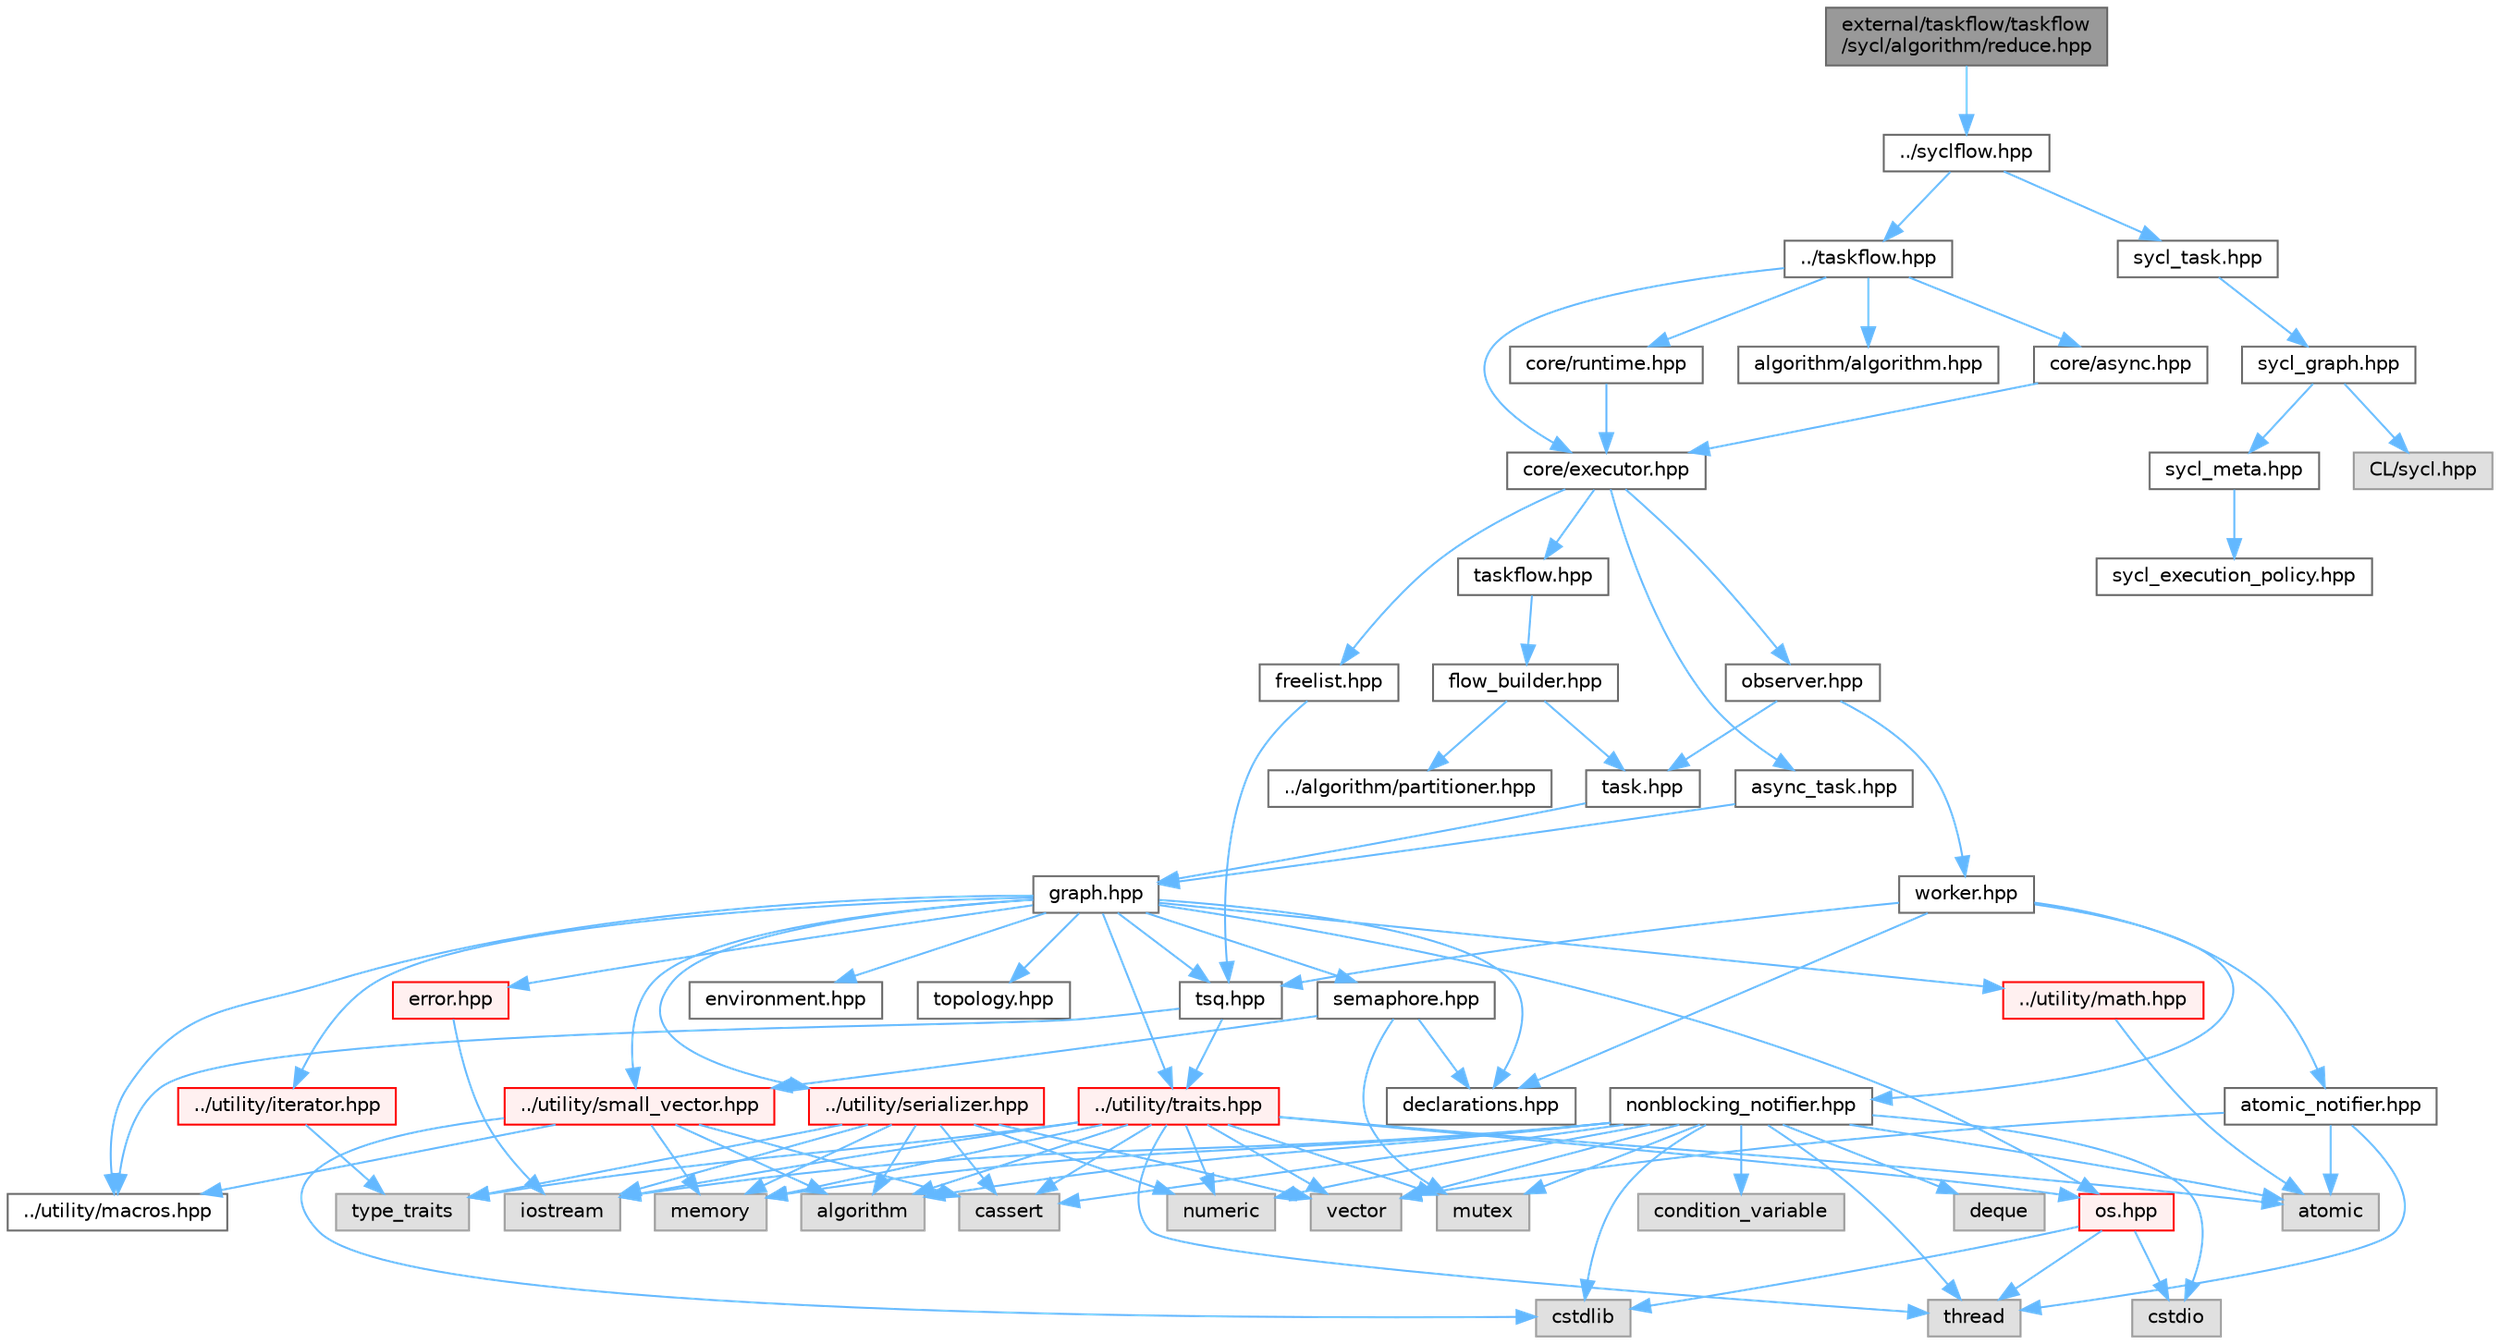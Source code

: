 digraph "external/taskflow/taskflow/sycl/algorithm/reduce.hpp"
{
 // LATEX_PDF_SIZE
  bgcolor="transparent";
  edge [fontname=Helvetica,fontsize=10,labelfontname=Helvetica,labelfontsize=10];
  node [fontname=Helvetica,fontsize=10,shape=box,height=0.2,width=0.4];
  Node1 [id="Node000001",label="external/taskflow/taskflow\l/sycl/algorithm/reduce.hpp",height=0.2,width=0.4,color="gray40", fillcolor="grey60", style="filled", fontcolor="black",tooltip=" "];
  Node1 -> Node2 [id="edge1_Node000001_Node000002",color="steelblue1",style="solid",tooltip=" "];
  Node2 [id="Node000002",label="../syclflow.hpp",height=0.2,width=0.4,color="grey40", fillcolor="white", style="filled",URL="$syclflow_8hpp.html",tooltip="main syclFlow include file"];
  Node2 -> Node3 [id="edge2_Node000002_Node000003",color="steelblue1",style="solid",tooltip=" "];
  Node3 [id="Node000003",label="../taskflow.hpp",height=0.2,width=0.4,color="grey40", fillcolor="white", style="filled",URL="$taskflow_8hpp.html",tooltip="main taskflow include file"];
  Node3 -> Node4 [id="edge3_Node000003_Node000004",color="steelblue1",style="solid",tooltip=" "];
  Node4 [id="Node000004",label="core/executor.hpp",height=0.2,width=0.4,color="grey40", fillcolor="white", style="filled",URL="$executor_8hpp.html",tooltip="executor include file"];
  Node4 -> Node5 [id="edge4_Node000004_Node000005",color="steelblue1",style="solid",tooltip=" "];
  Node5 [id="Node000005",label="observer.hpp",height=0.2,width=0.4,color="grey40", fillcolor="white", style="filled",URL="$observer_8hpp.html",tooltip="observer include file"];
  Node5 -> Node6 [id="edge5_Node000005_Node000006",color="steelblue1",style="solid",tooltip=" "];
  Node6 [id="Node000006",label="task.hpp",height=0.2,width=0.4,color="grey40", fillcolor="white", style="filled",URL="$task_8hpp.html",tooltip="task include file"];
  Node6 -> Node7 [id="edge6_Node000006_Node000007",color="steelblue1",style="solid",tooltip=" "];
  Node7 [id="Node000007",label="graph.hpp",height=0.2,width=0.4,color="grey40", fillcolor="white", style="filled",URL="$taskflow_2core_2graph_8hpp.html",tooltip="graph include file"];
  Node7 -> Node8 [id="edge7_Node000007_Node000008",color="steelblue1",style="solid",tooltip=" "];
  Node8 [id="Node000008",label="../utility/macros.hpp",height=0.2,width=0.4,color="grey40", fillcolor="white", style="filled",URL="$macros_8hpp.html",tooltip=" "];
  Node7 -> Node9 [id="edge8_Node000007_Node000009",color="steelblue1",style="solid",tooltip=" "];
  Node9 [id="Node000009",label="../utility/traits.hpp",height=0.2,width=0.4,color="red", fillcolor="#FFF0F0", style="filled",URL="$taskflow_2utility_2traits_8hpp.html",tooltip=" "];
  Node9 -> Node10 [id="edge9_Node000009_Node000010",color="steelblue1",style="solid",tooltip=" "];
  Node10 [id="Node000010",label="type_traits",height=0.2,width=0.4,color="grey60", fillcolor="#E0E0E0", style="filled",tooltip=" "];
  Node9 -> Node12 [id="edge10_Node000009_Node000012",color="steelblue1",style="solid",tooltip=" "];
  Node12 [id="Node000012",label="iostream",height=0.2,width=0.4,color="grey60", fillcolor="#E0E0E0", style="filled",tooltip=" "];
  Node9 -> Node14 [id="edge11_Node000009_Node000014",color="steelblue1",style="solid",tooltip=" "];
  Node14 [id="Node000014",label="mutex",height=0.2,width=0.4,color="grey60", fillcolor="#E0E0E0", style="filled",tooltip=" "];
  Node9 -> Node17 [id="edge12_Node000009_Node000017",color="steelblue1",style="solid",tooltip=" "];
  Node17 [id="Node000017",label="vector",height=0.2,width=0.4,color="grey60", fillcolor="#E0E0E0", style="filled",tooltip=" "];
  Node9 -> Node18 [id="edge13_Node000009_Node000018",color="steelblue1",style="solid",tooltip=" "];
  Node18 [id="Node000018",label="algorithm",height=0.2,width=0.4,color="grey60", fillcolor="#E0E0E0", style="filled",tooltip=" "];
  Node9 -> Node19 [id="edge14_Node000009_Node000019",color="steelblue1",style="solid",tooltip=" "];
  Node19 [id="Node000019",label="memory",height=0.2,width=0.4,color="grey60", fillcolor="#E0E0E0", style="filled",tooltip=" "];
  Node9 -> Node20 [id="edge15_Node000009_Node000020",color="steelblue1",style="solid",tooltip=" "];
  Node20 [id="Node000020",label="atomic",height=0.2,width=0.4,color="grey60", fillcolor="#E0E0E0", style="filled",tooltip=" "];
  Node9 -> Node21 [id="edge16_Node000009_Node000021",color="steelblue1",style="solid",tooltip=" "];
  Node21 [id="Node000021",label="thread",height=0.2,width=0.4,color="grey60", fillcolor="#E0E0E0", style="filled",tooltip=" "];
  Node9 -> Node28 [id="edge17_Node000009_Node000028",color="steelblue1",style="solid",tooltip=" "];
  Node28 [id="Node000028",label="numeric",height=0.2,width=0.4,color="grey60", fillcolor="#E0E0E0", style="filled",tooltip=" "];
  Node9 -> Node31 [id="edge18_Node000009_Node000031",color="steelblue1",style="solid",tooltip=" "];
  Node31 [id="Node000031",label="cassert",height=0.2,width=0.4,color="grey60", fillcolor="#E0E0E0", style="filled",tooltip=" "];
  Node9 -> Node37 [id="edge19_Node000009_Node000037",color="steelblue1",style="solid",tooltip=" "];
  Node37 [id="Node000037",label="os.hpp",height=0.2,width=0.4,color="red", fillcolor="#FFF0F0", style="filled",URL="$os_8hpp.html",tooltip=" "];
  Node37 -> Node38 [id="edge20_Node000037_Node000038",color="steelblue1",style="solid",tooltip=" "];
  Node38 [id="Node000038",label="cstdlib",height=0.2,width=0.4,color="grey60", fillcolor="#E0E0E0", style="filled",tooltip=" "];
  Node37 -> Node39 [id="edge21_Node000037_Node000039",color="steelblue1",style="solid",tooltip=" "];
  Node39 [id="Node000039",label="cstdio",height=0.2,width=0.4,color="grey60", fillcolor="#E0E0E0", style="filled",tooltip=" "];
  Node37 -> Node21 [id="edge22_Node000037_Node000021",color="steelblue1",style="solid",tooltip=" "];
  Node7 -> Node40 [id="edge23_Node000007_Node000040",color="steelblue1",style="solid",tooltip=" "];
  Node40 [id="Node000040",label="../utility/iterator.hpp",height=0.2,width=0.4,color="red", fillcolor="#FFF0F0", style="filled",URL="$iterator_8hpp.html",tooltip=" "];
  Node40 -> Node10 [id="edge24_Node000040_Node000010",color="steelblue1",style="solid",tooltip=" "];
  Node7 -> Node37 [id="edge25_Node000007_Node000037",color="steelblue1",style="solid",tooltip=" "];
  Node7 -> Node42 [id="edge26_Node000007_Node000042",color="steelblue1",style="solid",tooltip=" "];
  Node42 [id="Node000042",label="../utility/math.hpp",height=0.2,width=0.4,color="red", fillcolor="#FFF0F0", style="filled",URL="$math_8hpp.html",tooltip=" "];
  Node42 -> Node20 [id="edge27_Node000042_Node000020",color="steelblue1",style="solid",tooltip=" "];
  Node7 -> Node44 [id="edge28_Node000007_Node000044",color="steelblue1",style="solid",tooltip=" "];
  Node44 [id="Node000044",label="../utility/small_vector.hpp",height=0.2,width=0.4,color="red", fillcolor="#FFF0F0", style="filled",URL="$small__vector_8hpp.html",tooltip="small vector include file"];
  Node44 -> Node8 [id="edge29_Node000044_Node000008",color="steelblue1",style="solid",tooltip=" "];
  Node44 -> Node18 [id="edge30_Node000044_Node000018",color="steelblue1",style="solid",tooltip=" "];
  Node44 -> Node31 [id="edge31_Node000044_Node000031",color="steelblue1",style="solid",tooltip=" "];
  Node44 -> Node38 [id="edge32_Node000044_Node000038",color="steelblue1",style="solid",tooltip=" "];
  Node44 -> Node19 [id="edge33_Node000044_Node000019",color="steelblue1",style="solid",tooltip=" "];
  Node7 -> Node47 [id="edge34_Node000007_Node000047",color="steelblue1",style="solid",tooltip=" "];
  Node47 [id="Node000047",label="../utility/serializer.hpp",height=0.2,width=0.4,color="red", fillcolor="#FFF0F0", style="filled",URL="$taskflow_2utility_2serializer_8hpp.html",tooltip=" "];
  Node47 -> Node10 [id="edge35_Node000047_Node000010",color="steelblue1",style="solid",tooltip=" "];
  Node47 -> Node12 [id="edge36_Node000047_Node000012",color="steelblue1",style="solid",tooltip=" "];
  Node47 -> Node17 [id="edge37_Node000047_Node000017",color="steelblue1",style="solid",tooltip=" "];
  Node47 -> Node18 [id="edge38_Node000047_Node000018",color="steelblue1",style="solid",tooltip=" "];
  Node47 -> Node19 [id="edge39_Node000047_Node000019",color="steelblue1",style="solid",tooltip=" "];
  Node47 -> Node28 [id="edge40_Node000047_Node000028",color="steelblue1",style="solid",tooltip=" "];
  Node47 -> Node31 [id="edge41_Node000047_Node000031",color="steelblue1",style="solid",tooltip=" "];
  Node7 -> Node51 [id="edge42_Node000007_Node000051",color="steelblue1",style="solid",tooltip=" "];
  Node51 [id="Node000051",label="error.hpp",height=0.2,width=0.4,color="red", fillcolor="#FFF0F0", style="filled",URL="$error_8hpp.html",tooltip=" "];
  Node51 -> Node12 [id="edge43_Node000051_Node000012",color="steelblue1",style="solid",tooltip=" "];
  Node7 -> Node54 [id="edge44_Node000007_Node000054",color="steelblue1",style="solid",tooltip=" "];
  Node54 [id="Node000054",label="declarations.hpp",height=0.2,width=0.4,color="grey40", fillcolor="white", style="filled",URL="$declarations_8hpp.html",tooltip=" "];
  Node7 -> Node55 [id="edge45_Node000007_Node000055",color="steelblue1",style="solid",tooltip=" "];
  Node55 [id="Node000055",label="semaphore.hpp",height=0.2,width=0.4,color="grey40", fillcolor="white", style="filled",URL="$semaphore_8hpp.html",tooltip="semaphore include file"];
  Node55 -> Node14 [id="edge46_Node000055_Node000014",color="steelblue1",style="solid",tooltip=" "];
  Node55 -> Node54 [id="edge47_Node000055_Node000054",color="steelblue1",style="solid",tooltip=" "];
  Node55 -> Node44 [id="edge48_Node000055_Node000044",color="steelblue1",style="solid",tooltip=" "];
  Node7 -> Node56 [id="edge49_Node000007_Node000056",color="steelblue1",style="solid",tooltip=" "];
  Node56 [id="Node000056",label="environment.hpp",height=0.2,width=0.4,color="grey40", fillcolor="white", style="filled",URL="$environment_8hpp.html",tooltip=" "];
  Node7 -> Node57 [id="edge50_Node000007_Node000057",color="steelblue1",style="solid",tooltip=" "];
  Node57 [id="Node000057",label="topology.hpp",height=0.2,width=0.4,color="grey40", fillcolor="white", style="filled",URL="$topology_8hpp.html",tooltip=" "];
  Node7 -> Node58 [id="edge51_Node000007_Node000058",color="steelblue1",style="solid",tooltip=" "];
  Node58 [id="Node000058",label="tsq.hpp",height=0.2,width=0.4,color="grey40", fillcolor="white", style="filled",URL="$tsq_8hpp.html",tooltip="task queue include file"];
  Node58 -> Node8 [id="edge52_Node000058_Node000008",color="steelblue1",style="solid",tooltip=" "];
  Node58 -> Node9 [id="edge53_Node000058_Node000009",color="steelblue1",style="solid",tooltip=" "];
  Node5 -> Node59 [id="edge54_Node000005_Node000059",color="steelblue1",style="solid",tooltip=" "];
  Node59 [id="Node000059",label="worker.hpp",height=0.2,width=0.4,color="grey40", fillcolor="white", style="filled",URL="$worker_8hpp.html",tooltip="worker include file"];
  Node59 -> Node54 [id="edge55_Node000059_Node000054",color="steelblue1",style="solid",tooltip=" "];
  Node59 -> Node58 [id="edge56_Node000059_Node000058",color="steelblue1",style="solid",tooltip=" "];
  Node59 -> Node60 [id="edge57_Node000059_Node000060",color="steelblue1",style="solid",tooltip=" "];
  Node60 [id="Node000060",label="atomic_notifier.hpp",height=0.2,width=0.4,color="grey40", fillcolor="white", style="filled",URL="$atomic__notifier_8hpp.html",tooltip=" "];
  Node60 -> Node20 [id="edge58_Node000060_Node000020",color="steelblue1",style="solid",tooltip=" "];
  Node60 -> Node21 [id="edge59_Node000060_Node000021",color="steelblue1",style="solid",tooltip=" "];
  Node60 -> Node17 [id="edge60_Node000060_Node000017",color="steelblue1",style="solid",tooltip=" "];
  Node59 -> Node61 [id="edge61_Node000059_Node000061",color="steelblue1",style="solid",tooltip=" "];
  Node61 [id="Node000061",label="nonblocking_notifier.hpp",height=0.2,width=0.4,color="grey40", fillcolor="white", style="filled",URL="$nonblocking__notifier_8hpp.html",tooltip=" "];
  Node61 -> Node12 [id="edge62_Node000061_Node000012",color="steelblue1",style="solid",tooltip=" "];
  Node61 -> Node17 [id="edge63_Node000061_Node000017",color="steelblue1",style="solid",tooltip=" "];
  Node61 -> Node38 [id="edge64_Node000061_Node000038",color="steelblue1",style="solid",tooltip=" "];
  Node61 -> Node39 [id="edge65_Node000061_Node000039",color="steelblue1",style="solid",tooltip=" "];
  Node61 -> Node20 [id="edge66_Node000061_Node000020",color="steelblue1",style="solid",tooltip=" "];
  Node61 -> Node19 [id="edge67_Node000061_Node000019",color="steelblue1",style="solid",tooltip=" "];
  Node61 -> Node62 [id="edge68_Node000061_Node000062",color="steelblue1",style="solid",tooltip=" "];
  Node62 [id="Node000062",label="deque",height=0.2,width=0.4,color="grey60", fillcolor="#E0E0E0", style="filled",tooltip=" "];
  Node61 -> Node14 [id="edge69_Node000061_Node000014",color="steelblue1",style="solid",tooltip=" "];
  Node61 -> Node63 [id="edge70_Node000061_Node000063",color="steelblue1",style="solid",tooltip=" "];
  Node63 [id="Node000063",label="condition_variable",height=0.2,width=0.4,color="grey60", fillcolor="#E0E0E0", style="filled",tooltip=" "];
  Node61 -> Node21 [id="edge71_Node000061_Node000021",color="steelblue1",style="solid",tooltip=" "];
  Node61 -> Node18 [id="edge72_Node000061_Node000018",color="steelblue1",style="solid",tooltip=" "];
  Node61 -> Node28 [id="edge73_Node000061_Node000028",color="steelblue1",style="solid",tooltip=" "];
  Node61 -> Node31 [id="edge74_Node000061_Node000031",color="steelblue1",style="solid",tooltip=" "];
  Node4 -> Node64 [id="edge75_Node000004_Node000064",color="steelblue1",style="solid",tooltip=" "];
  Node64 [id="Node000064",label="taskflow.hpp",height=0.2,width=0.4,color="grey40", fillcolor="white", style="filled",URL="$core_2taskflow_8hpp.html",tooltip="taskflow include file"];
  Node64 -> Node65 [id="edge76_Node000064_Node000065",color="steelblue1",style="solid",tooltip=" "];
  Node65 [id="Node000065",label="flow_builder.hpp",height=0.2,width=0.4,color="grey40", fillcolor="white", style="filled",URL="$flow__builder_8hpp.html",tooltip="flow builder include file"];
  Node65 -> Node6 [id="edge77_Node000065_Node000006",color="steelblue1",style="solid",tooltip=" "];
  Node65 -> Node66 [id="edge78_Node000065_Node000066",color="steelblue1",style="solid",tooltip=" "];
  Node66 [id="Node000066",label="../algorithm/partitioner.hpp",height=0.2,width=0.4,color="grey40", fillcolor="white", style="filled",URL="$partitioner_8hpp.html",tooltip="partitioner include file"];
  Node4 -> Node67 [id="edge79_Node000004_Node000067",color="steelblue1",style="solid",tooltip=" "];
  Node67 [id="Node000067",label="async_task.hpp",height=0.2,width=0.4,color="grey40", fillcolor="white", style="filled",URL="$taskflow_2core_2async__task_8hpp.html",tooltip="asynchronous task include file"];
  Node67 -> Node7 [id="edge80_Node000067_Node000007",color="steelblue1",style="solid",tooltip=" "];
  Node4 -> Node68 [id="edge81_Node000004_Node000068",color="steelblue1",style="solid",tooltip=" "];
  Node68 [id="Node000068",label="freelist.hpp",height=0.2,width=0.4,color="grey40", fillcolor="white", style="filled",URL="$freelist_8hpp.html",tooltip=" "];
  Node68 -> Node58 [id="edge82_Node000068_Node000058",color="steelblue1",style="solid",tooltip=" "];
  Node3 -> Node69 [id="edge83_Node000003_Node000069",color="steelblue1",style="solid",tooltip=" "];
  Node69 [id="Node000069",label="core/runtime.hpp",height=0.2,width=0.4,color="grey40", fillcolor="white", style="filled",URL="$runtime_8hpp.html",tooltip=" "];
  Node69 -> Node4 [id="edge84_Node000069_Node000004",color="steelblue1",style="solid",tooltip=" "];
  Node3 -> Node70 [id="edge85_Node000003_Node000070",color="steelblue1",style="solid",tooltip=" "];
  Node70 [id="Node000070",label="core/async.hpp",height=0.2,width=0.4,color="grey40", fillcolor="white", style="filled",URL="$async_8hpp.html",tooltip=" "];
  Node70 -> Node4 [id="edge86_Node000070_Node000004",color="steelblue1",style="solid",tooltip=" "];
  Node3 -> Node71 [id="edge87_Node000003_Node000071",color="steelblue1",style="solid",tooltip=" "];
  Node71 [id="Node000071",label="algorithm/algorithm.hpp",height=0.2,width=0.4,color="grey40", fillcolor="white", style="filled",URL="$algorithm_8hpp.html",tooltip=" "];
  Node2 -> Node72 [id="edge88_Node000002_Node000072",color="steelblue1",style="solid",tooltip=" "];
  Node72 [id="Node000072",label="sycl_task.hpp",height=0.2,width=0.4,color="grey40", fillcolor="white", style="filled",URL="$sycl__task_8hpp.html",tooltip="syclTask include file"];
  Node72 -> Node73 [id="edge89_Node000072_Node000073",color="steelblue1",style="solid",tooltip=" "];
  Node73 [id="Node000073",label="sycl_graph.hpp",height=0.2,width=0.4,color="grey40", fillcolor="white", style="filled",URL="$sycl__graph_8hpp.html",tooltip=" "];
  Node73 -> Node74 [id="edge90_Node000073_Node000074",color="steelblue1",style="solid",tooltip=" "];
  Node74 [id="Node000074",label="CL/sycl.hpp",height=0.2,width=0.4,color="grey60", fillcolor="#E0E0E0", style="filled",tooltip=" "];
  Node73 -> Node75 [id="edge91_Node000073_Node000075",color="steelblue1",style="solid",tooltip=" "];
  Node75 [id="Node000075",label="sycl_meta.hpp",height=0.2,width=0.4,color="grey40", fillcolor="white", style="filled",URL="$sycl__meta_8hpp.html",tooltip=" "];
  Node75 -> Node76 [id="edge92_Node000075_Node000076",color="steelblue1",style="solid",tooltip=" "];
  Node76 [id="Node000076",label="sycl_execution_policy.hpp",height=0.2,width=0.4,color="grey40", fillcolor="white", style="filled",URL="$sycl__execution__policy_8hpp.html",tooltip="SYCL execution policy include file"];
}
